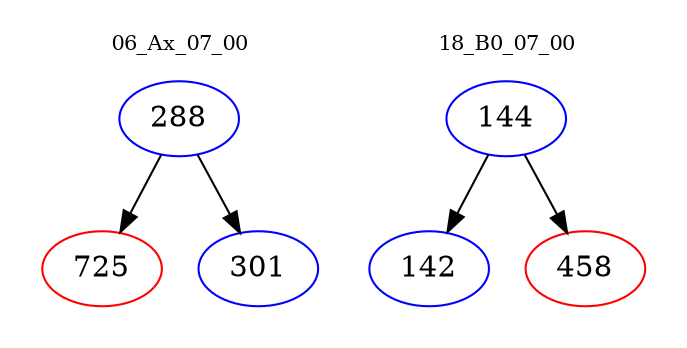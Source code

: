 digraph{
subgraph cluster_0 {
color = white
label = "06_Ax_07_00";
fontsize=10;
T0_288 [label="288", color="blue"]
T0_288 -> T0_725 [color="black"]
T0_725 [label="725", color="red"]
T0_288 -> T0_301 [color="black"]
T0_301 [label="301", color="blue"]
}
subgraph cluster_1 {
color = white
label = "18_B0_07_00";
fontsize=10;
T1_144 [label="144", color="blue"]
T1_144 -> T1_142 [color="black"]
T1_142 [label="142", color="blue"]
T1_144 -> T1_458 [color="black"]
T1_458 [label="458", color="red"]
}
}

